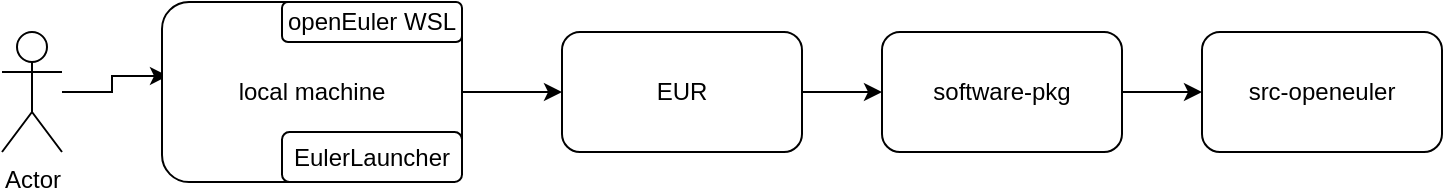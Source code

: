 <mxfile version="21.2.9" type="github">
  <diagram name="第 1 页" id="JrufRXIIQHaU06la0iRj">
    <mxGraphModel dx="794" dy="479" grid="1" gridSize="10" guides="1" tooltips="1" connect="1" arrows="1" fold="1" page="1" pageScale="1" pageWidth="827" pageHeight="1169" math="0" shadow="0">
      <root>
        <mxCell id="0" />
        <mxCell id="1" parent="0" />
        <mxCell id="X4ZpKcgAw20V4GZtrfSU-8" style="edgeStyle=orthogonalEdgeStyle;rounded=0;orthogonalLoop=1;jettySize=auto;html=1;entryX=0.02;entryY=0.411;entryDx=0;entryDy=0;entryPerimeter=0;" edge="1" parent="1" source="X4ZpKcgAw20V4GZtrfSU-1" target="X4ZpKcgAw20V4GZtrfSU-2">
          <mxGeometry relative="1" as="geometry" />
        </mxCell>
        <mxCell id="X4ZpKcgAw20V4GZtrfSU-1" value="Actor" style="shape=umlActor;verticalLabelPosition=bottom;verticalAlign=top;html=1;outlineConnect=0;" vertex="1" parent="1">
          <mxGeometry x="160" y="200" width="30" height="60" as="geometry" />
        </mxCell>
        <mxCell id="X4ZpKcgAw20V4GZtrfSU-9" style="edgeStyle=orthogonalEdgeStyle;rounded=0;orthogonalLoop=1;jettySize=auto;html=1;entryX=0;entryY=0.5;entryDx=0;entryDy=0;" edge="1" parent="1" source="X4ZpKcgAw20V4GZtrfSU-2" target="X4ZpKcgAw20V4GZtrfSU-3">
          <mxGeometry relative="1" as="geometry" />
        </mxCell>
        <mxCell id="X4ZpKcgAw20V4GZtrfSU-2" value="local machine" style="rounded=1;whiteSpace=wrap;html=1;" vertex="1" parent="1">
          <mxGeometry x="240" y="185" width="150" height="90" as="geometry" />
        </mxCell>
        <mxCell id="X4ZpKcgAw20V4GZtrfSU-11" style="edgeStyle=orthogonalEdgeStyle;rounded=0;orthogonalLoop=1;jettySize=auto;html=1;" edge="1" parent="1" source="X4ZpKcgAw20V4GZtrfSU-3" target="X4ZpKcgAw20V4GZtrfSU-4">
          <mxGeometry relative="1" as="geometry" />
        </mxCell>
        <mxCell id="X4ZpKcgAw20V4GZtrfSU-3" value="EUR" style="rounded=1;whiteSpace=wrap;html=1;" vertex="1" parent="1">
          <mxGeometry x="440" y="200" width="120" height="60" as="geometry" />
        </mxCell>
        <mxCell id="X4ZpKcgAw20V4GZtrfSU-12" style="edgeStyle=orthogonalEdgeStyle;rounded=0;orthogonalLoop=1;jettySize=auto;html=1;" edge="1" parent="1" source="X4ZpKcgAw20V4GZtrfSU-4" target="X4ZpKcgAw20V4GZtrfSU-5">
          <mxGeometry relative="1" as="geometry" />
        </mxCell>
        <mxCell id="X4ZpKcgAw20V4GZtrfSU-4" value="software-pkg" style="rounded=1;whiteSpace=wrap;html=1;" vertex="1" parent="1">
          <mxGeometry x="600" y="200" width="120" height="60" as="geometry" />
        </mxCell>
        <mxCell id="X4ZpKcgAw20V4GZtrfSU-5" value="src-openeuler" style="rounded=1;whiteSpace=wrap;html=1;" vertex="1" parent="1">
          <mxGeometry x="760" y="200" width="120" height="60" as="geometry" />
        </mxCell>
        <mxCell id="X4ZpKcgAw20V4GZtrfSU-6" value="EulerLauncher" style="rounded=1;whiteSpace=wrap;html=1;" vertex="1" parent="1">
          <mxGeometry x="300" y="250" width="90" height="25" as="geometry" />
        </mxCell>
        <mxCell id="X4ZpKcgAw20V4GZtrfSU-7" value="openEuler WSL" style="rounded=1;whiteSpace=wrap;html=1;" vertex="1" parent="1">
          <mxGeometry x="300" y="185" width="90" height="20" as="geometry" />
        </mxCell>
      </root>
    </mxGraphModel>
  </diagram>
</mxfile>
